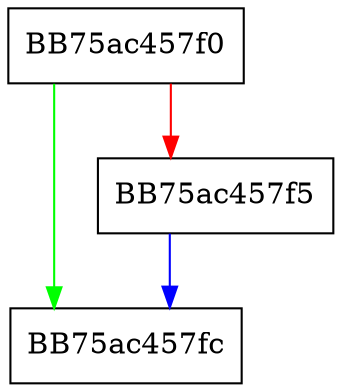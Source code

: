 digraph Get7ZFileIO {
  node [shape="box"];
  graph [splines=ortho];
  BB75ac457f0 -> BB75ac457fc [color="green"];
  BB75ac457f0 -> BB75ac457f5 [color="red"];
  BB75ac457f5 -> BB75ac457fc [color="blue"];
}